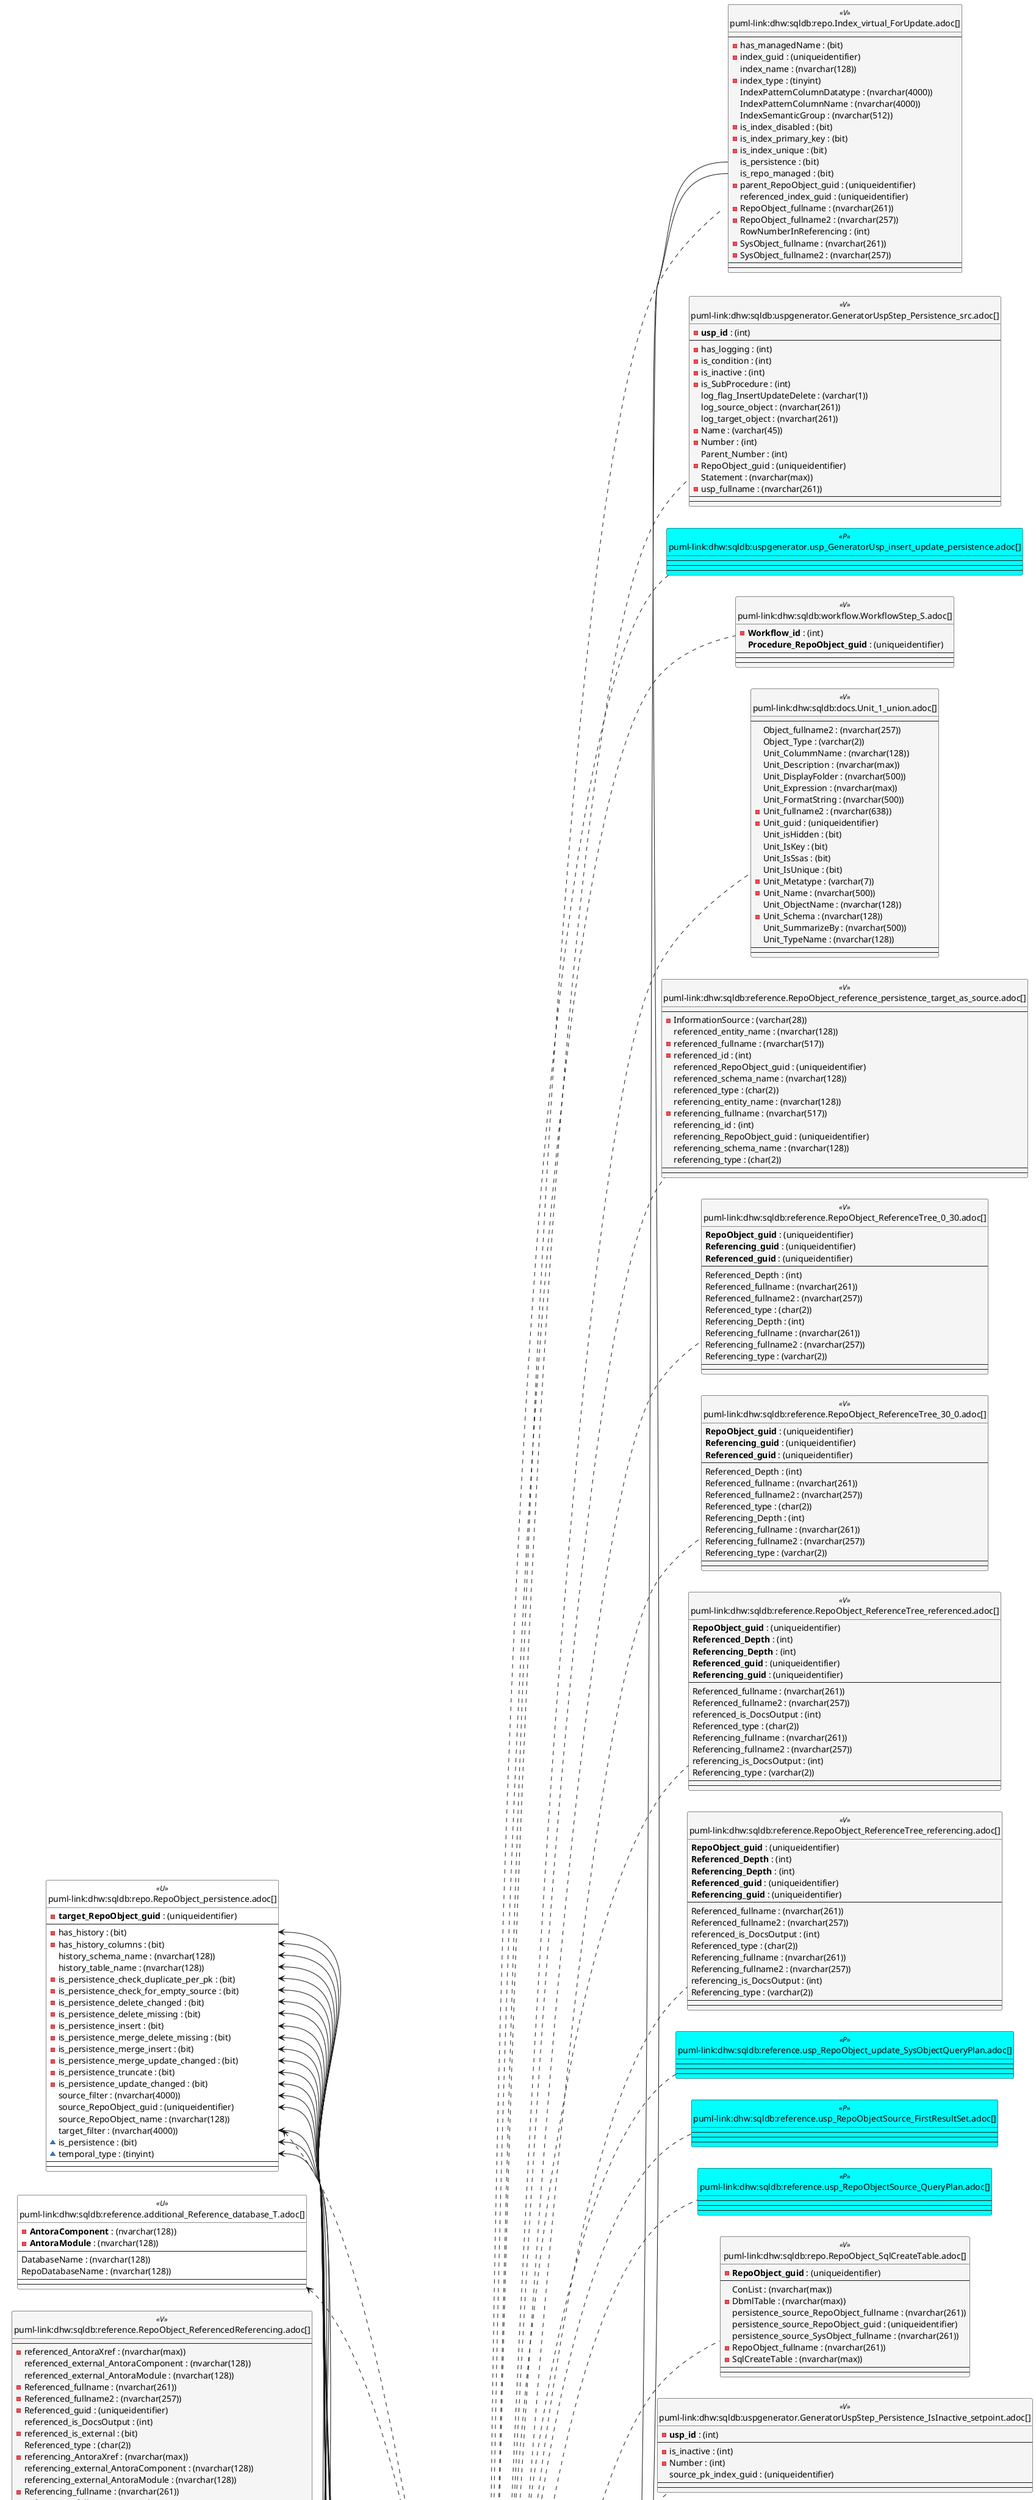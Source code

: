 @startuml
left to right direction
'top to bottom direction
hide circle
'avoide "." issues:
set namespaceSeparator none


skinparam class {
  BackgroundColor White
  BackgroundColor<<FN>> Yellow
  BackgroundColor<<FS>> Yellow
  BackgroundColor<<FT>> LightGray
  BackgroundColor<<IF>> Yellow
  BackgroundColor<<IS>> Yellow
  BackgroundColor<<P>> Aqua
  BackgroundColor<<PC>> Aqua
  BackgroundColor<<SN>> Yellow
  BackgroundColor<<SO>> SlateBlue
  BackgroundColor<<TF>> LightGray
  BackgroundColor<<TR>> Tomato
  BackgroundColor<<U>> White
  BackgroundColor<<V>> WhiteSmoke
  BackgroundColor<<X>> Aqua
  BackgroundColor<<external>> AliceBlue
}


entity "puml-link:dhw:sqldb:config.ftv_get_parameter_value.adoc[]" as config.ftv_get_parameter_value << IF >> {
  --
  Parameter_value_result : (nvarchar(max))
  Parameter_value_result_date : (date)
  Parameter_value_result_datetime : (datetime)
  Parameter_value_result_int : (int)
  --
  --
}

entity "puml-link:dhw:sqldb:configT.type.adoc[]" as configT.type << V >> {
  **type** : (nvarchar(128))
  --
  - is_DocsOutput : (int)
  type_desc : (nvarchar(128))
  --
  --
}

entity "puml-link:dhw:sqldb:docs.RepoObject_OutputFilter.adoc[]" as docs.RepoObject_OutputFilter << V >> {
  --
  AntoraComponent : (nvarchar(max))
  AntoraModule : (nvarchar(max))
  external_AntoraComponent : (nvarchar(128))
  external_AntoraModule : (nvarchar(128))
  external_DatabaseName : (nvarchar(128))
  is_DocsOutput : (int)
  - is_external : (bit)
  - is_ssas : (bit)
  - RepoObject_fullname : (nvarchar(261))
  - RepoObject_fullname2 : (nvarchar(257))
  - RepoObject_guid : (uniqueidentifier)
  - RepoObject_name : (nvarchar(128))
  - RepoObject_schema_name : (nvarchar(128))
  SysObject_type : (char(2))
  SysObject_type_name : (nvarchar(128))
  tables_isHidden : (bit)
  --
  --
}

entity "puml-link:dhw:sqldb:docs.RepoObject_Plantuml.adoc[]" as docs.RepoObject_Plantuml << V >> {
  --
  ColRefList : (nvarchar(max))
  ObjectRefList : (nvarchar(max))
  ObjectRefList_0_30 : (nvarchar(max))
  ObjectRefList_30_0 : (nvarchar(max))
  - PlantumlEntity_0_30_ObjectRef : (nvarchar(max))
  - PlantumlEntity_1_1_ColRef : (nvarchar(max))
  - PlantumlEntity_1_1_FkRef : (nvarchar(max))
  - PlantumlEntity_1_1_ObjectRef : (nvarchar(max))
  - PlantumlEntity_30_0_ObjectRef : (nvarchar(max))
  PumlEntityList : (nvarchar(max))
  PumlEntityList_0_30 : (nvarchar(max))
  PumlEntityList_30_0 : (nvarchar(max))
  - RepoObject_fullname2 : (nvarchar(257))
  - RepoObject_guid : (uniqueidentifier)
  --
  --
}

entity "puml-link:dhw:sqldb:docs.Unit_1_union.adoc[]" as docs.Unit_1_union << V >> {
  --
  Object_fullname2 : (nvarchar(257))
  Object_Type : (varchar(2))
  Unit_ColummName : (nvarchar(128))
  Unit_Description : (nvarchar(max))
  Unit_DisplayFolder : (nvarchar(500))
  Unit_Expression : (nvarchar(max))
  Unit_FormatString : (nvarchar(500))
  - Unit_fullname2 : (nvarchar(638))
  - Unit_guid : (uniqueidentifier)
  Unit_isHidden : (bit)
  Unit_IsKey : (bit)
  Unit_IsSsas : (bit)
  Unit_IsUnique : (bit)
  - Unit_Metatype : (varchar(7))
  - Unit_Name : (nvarchar(500))
  Unit_ObjectName : (nvarchar(128))
  - Unit_Schema : (nvarchar(128))
  Unit_SummarizeBy : (nvarchar(500))
  Unit_TypeName : (nvarchar(128))
  --
  --
}

entity "puml-link:dhw:sqldb:property.fs_get_RepoObjectProperty_nvarchar.adoc[]" as property.fs_get_RepoObjectProperty_nvarchar << FN >> {
  --
  --
  --
}

entity "puml-link:dhw:sqldb:reference.additional_Reference_database_T.adoc[]" as reference.additional_Reference_database_T << U >> {
  - **AntoraComponent** : (nvarchar(128))
  - **AntoraModule** : (nvarchar(128))
  --
  DatabaseName : (nvarchar(128))
  RepoDatabaseName : (nvarchar(128))
  --
  --
}

entity "puml-link:dhw:sqldb:reference.Persistence.adoc[]" as reference.Persistence << V >> {
  --
  referenced_fullname : (nvarchar(261))
  referenced_RepoObject_guid : (uniqueidentifier)
  referenced_schema_name : (nvarchar(128))
  referenced_usp_persistence_name : (nvarchar(140))
  referenced_usp_persistence_RepoObject_guid : (uniqueidentifier)
  referencing_fullname : (nvarchar(261))
  referencing_RepoObject_guid : (uniqueidentifier)
  referencing_schema_name : (nvarchar(128))
  referencing_usp_persistence_name : (nvarchar(140))
  referencing_usp_persistence_RepoObject_guid : (uniqueidentifier)
  --
  --
}

entity "puml-link:dhw:sqldb:reference.RepoObject_QueryPlan.adoc[]" as reference.RepoObject_QueryPlan << U >> {
  - **RepoObject_guid** : (uniqueidentifier)
  --
  SysObject_query_executed_dt : (datetime)
  SysObject_query_plan : (xml)
  --
  --
}

entity "puml-link:dhw:sqldb:reference.RepoObject_reference_persistence_target_as_source.adoc[]" as reference.RepoObject_reference_persistence_target_as_source << V >> {
  --
  - InformationSource : (varchar(28))
  referenced_entity_name : (nvarchar(128))
  - referenced_fullname : (nvarchar(517))
  - referenced_id : (int)
  referenced_RepoObject_guid : (uniqueidentifier)
  referenced_schema_name : (nvarchar(128))
  referenced_type : (char(2))
  referencing_entity_name : (nvarchar(128))
  - referencing_fullname : (nvarchar(517))
  referencing_id : (int)
  referencing_RepoObject_guid : (uniqueidentifier)
  referencing_schema_name : (nvarchar(128))
  referencing_type : (char(2))
  --
  --
}

entity "puml-link:dhw:sqldb:reference.RepoObject_ReferencedReferencing.adoc[]" as reference.RepoObject_ReferencedReferencing << V >> {
  --
  - referenced_AntoraXref : (nvarchar(max))
  referenced_external_AntoraComponent : (nvarchar(128))
  referenced_external_AntoraModule : (nvarchar(128))
  - Referenced_fullname : (nvarchar(261))
  - Referenced_fullname2 : (nvarchar(257))
  - Referenced_guid : (uniqueidentifier)
  referenced_is_DocsOutput : (int)
  - referenced_is_external : (bit)
  Referenced_type : (char(2))
  - referencing_AntoraXref : (nvarchar(max))
  referencing_external_AntoraComponent : (nvarchar(128))
  referencing_external_AntoraModule : (nvarchar(128))
  - Referencing_fullname : (nvarchar(261))
  - Referencing_fullname2 : (nvarchar(257))
  - Referencing_guid : (uniqueidentifier)
  referencing_is_DocsOutput : (int)
  - referencing_is_external : (bit)
  Referencing_type : (varchar(2))
  --
  --
}

entity "puml-link:dhw:sqldb:reference.RepoObject_ReferenceTree_0_30.adoc[]" as reference.RepoObject_ReferenceTree_0_30 << V >> {
  **RepoObject_guid** : (uniqueidentifier)
  **Referencing_guid** : (uniqueidentifier)
  **Referenced_guid** : (uniqueidentifier)
  --
  Referenced_Depth : (int)
  Referenced_fullname : (nvarchar(261))
  Referenced_fullname2 : (nvarchar(257))
  Referenced_type : (char(2))
  Referencing_Depth : (int)
  Referencing_fullname : (nvarchar(261))
  Referencing_fullname2 : (nvarchar(257))
  Referencing_type : (varchar(2))
  --
  --
}

entity "puml-link:dhw:sqldb:reference.RepoObject_ReferenceTree_30_0.adoc[]" as reference.RepoObject_ReferenceTree_30_0 << V >> {
  **RepoObject_guid** : (uniqueidentifier)
  **Referencing_guid** : (uniqueidentifier)
  **Referenced_guid** : (uniqueidentifier)
  --
  Referenced_Depth : (int)
  Referenced_fullname : (nvarchar(261))
  Referenced_fullname2 : (nvarchar(257))
  Referenced_type : (char(2))
  Referencing_Depth : (int)
  Referencing_fullname : (nvarchar(261))
  Referencing_fullname2 : (nvarchar(257))
  Referencing_type : (varchar(2))
  --
  --
}

entity "puml-link:dhw:sqldb:reference.RepoObject_ReferenceTree_referenced.adoc[]" as reference.RepoObject_ReferenceTree_referenced << V >> {
  **RepoObject_guid** : (uniqueidentifier)
  **Referenced_Depth** : (int)
  **Referencing_Depth** : (int)
  **Referenced_guid** : (uniqueidentifier)
  **Referencing_guid** : (uniqueidentifier)
  --
  Referenced_fullname : (nvarchar(261))
  Referenced_fullname2 : (nvarchar(257))
  referenced_is_DocsOutput : (int)
  Referenced_type : (char(2))
  Referencing_fullname : (nvarchar(261))
  Referencing_fullname2 : (nvarchar(257))
  referencing_is_DocsOutput : (int)
  Referencing_type : (varchar(2))
  --
  --
}

entity "puml-link:dhw:sqldb:reference.RepoObject_ReferenceTree_referenced_30_0.adoc[]" as reference.RepoObject_ReferenceTree_referenced_30_0 << V >> {
  - **RepoObject_guid** : (uniqueidentifier)
  **Referenced_guid** : (uniqueidentifier)
  --
  Referenced_Depth : (int)
  Referenced_fullname : (nvarchar(261))
  Referenced_fullname2 : (nvarchar(257))
  RepoObject_fullname : (nvarchar(261))
  RepoObject_fullname2 : (nvarchar(257))
  --
  --
}

entity "puml-link:dhw:sqldb:reference.RepoObject_ReferenceTree_referencing.adoc[]" as reference.RepoObject_ReferenceTree_referencing << V >> {
  **RepoObject_guid** : (uniqueidentifier)
  **Referenced_Depth** : (int)
  **Referencing_Depth** : (int)
  **Referenced_guid** : (uniqueidentifier)
  **Referencing_guid** : (uniqueidentifier)
  --
  Referenced_fullname : (nvarchar(261))
  Referenced_fullname2 : (nvarchar(257))
  referenced_is_DocsOutput : (int)
  Referenced_type : (char(2))
  Referencing_fullname : (nvarchar(261))
  Referencing_fullname2 : (nvarchar(257))
  referencing_is_DocsOutput : (int)
  Referencing_type : (varchar(2))
  --
  --
}

entity "puml-link:dhw:sqldb:reference.RepoObject_ReferenceTree_referencing_0_30.adoc[]" as reference.RepoObject_ReferenceTree_referencing_0_30 << V >> {
  - **RepoObject_guid** : (uniqueidentifier)
  **Referencing_guid** : (uniqueidentifier)
  --
  referencing_Depth : (int)
  referencing_fullname : (nvarchar(261))
  referencing_fullname2 : (nvarchar(257))
  RepoObject_fullname : (nvarchar(261))
  RepoObject_fullname2 : (nvarchar(257))
  --
  --
}

entity "puml-link:dhw:sqldb:reference.usp_RepoObject_update_SysObjectQueryPlan.adoc[]" as reference.usp_RepoObject_update_SysObjectQueryPlan << P >> {
  --
  --
  --
}

entity "puml-link:dhw:sqldb:reference.usp_RepoObjectSource_FirstResultSet.adoc[]" as reference.usp_RepoObjectSource_FirstResultSet << P >> {
  --
  --
  --
}

entity "puml-link:dhw:sqldb:reference.usp_RepoObjectSource_QueryPlan.adoc[]" as reference.usp_RepoObjectSource_QueryPlan << P >> {
  --
  --
  --
}

entity "puml-link:dhw:sqldb:repo.Index_gross.adoc[]" as repo.Index_gross << V >> {
  --
  AntoraIndexColumnList : (nvarchar(max))
  ColumnList : (nvarchar(max))
  ConstraintColumnList : (nvarchar(max))
  DbmlIndexColumnList : (nvarchar(max))
  - index_guid : (uniqueidentifier)
  index_name : (nvarchar(450))
  index_type : (tinyint)
  IndexPatternColumnDatatype : (nvarchar(4000))
  IndexPatternColumnName : (nvarchar(4000))
  IndexSemanticGroup : (nvarchar(512))
  is_index_disabled : (bit)
  is_index_primary_key : (bit)
  is_index_real : (bit)
  is_index_unique : (bit)
  is_persistence : (bit)
  is_repo_managed : (bit)
  parent_RepoObject_guid : (uniqueidentifier)
  PersistenceWhereColumnList : (nvarchar(max))
  PumlIndexColumnList : (nvarchar(max))
  referenced_index_guid : (uniqueidentifier)
  - RepoObject_fullname : (nvarchar(261))
  - RepoObject_fullname2 : (nvarchar(257))
  RowNumber_PatternPerParentObject : (bigint)
  RowNumber_PkPerParentObject : (bigint)
  - SysObject_fullname : (nvarchar(261))
  - SysObject_fullname2 : (nvarchar(257))
  SysObject_id : (int)
  - SysObject_name : (nvarchar(128))
  - SysObject_schema_name : (nvarchar(128))
  SysObject_type : (char(2))
  --
  --
}

entity "puml-link:dhw:sqldb:repo.Index_Settings.adoc[]" as repo.Index_Settings << U >> {
  - **index_guid** : (uniqueidentifier)
  --
  IndexPatternColumnDatatype : (nvarchar(4000))
  IndexPatternColumnName : (nvarchar(4000))
  IndexSemanticGroup : (nvarchar(512))
  - is_create_constraint : (bit)
  --
  --
}

entity "puml-link:dhw:sqldb:repo.Index_virtual_ForUpdate.adoc[]" as repo.Index_virtual_ForUpdate << V >> {
  --
  - has_managedName : (bit)
  - index_guid : (uniqueidentifier)
  index_name : (nvarchar(128))
  - index_type : (tinyint)
  IndexPatternColumnDatatype : (nvarchar(4000))
  IndexPatternColumnName : (nvarchar(4000))
  IndexSemanticGroup : (nvarchar(512))
  - is_index_disabled : (bit)
  - is_index_primary_key : (bit)
  - is_index_unique : (bit)
  is_persistence : (bit)
  is_repo_managed : (bit)
  - parent_RepoObject_guid : (uniqueidentifier)
  referenced_index_guid : (uniqueidentifier)
  - RepoObject_fullname : (nvarchar(261))
  - RepoObject_fullname2 : (nvarchar(257))
  RowNumberInReferencing : (int)
  - SysObject_fullname : (nvarchar(261))
  - SysObject_fullname2 : (nvarchar(257))
  --
  --
}

entity "puml-link:dhw:sqldb:repo.RepoObject.adoc[]" as repo.RepoObject << U >> {
  - **RepoObject_guid** : (uniqueidentifier)
  --
  external_AntoraComponent : (nvarchar(128))
  external_AntoraModule : (nvarchar(128))
  has_execution_plan_issue : (bit)
  has_get_referenced_issue : (bit)
  Inheritance_Source_fullname : (nvarchar(261))
  Inheritance_StringAggSeparatorSql : (nvarchar(4000))
  InheritanceDefinition : (nvarchar(4000))
  InheritanceType : (tinyint)
  - is_DocsExclude : (bit)
  - is_external : (bit)
  is_repo_managed : (bit)
  is_required_ObjectMerge : (bit)
  - is_ssas : (bit)
  is_SysObject_missing : (bit)
  - modify_dt : (datetime)
  pk_index_guid : (uniqueidentifier)
  pk_IndexPatternColumnName_new : (nvarchar(4000))
  Repo_history_table_guid : (uniqueidentifier)
  Repo_temporal_type : (tinyint)
  - RepoObject_name : (nvarchar(128))
  RepoObject_Referencing_Count : (int)
  - RepoObject_schema_name : (nvarchar(128))
  - RepoObject_type : (char(2))
  SysObject_id : (int)
  SysObject_modify_date : (datetime)
  - SysObject_name : (nvarchar(128))
  - SysObject_parent_object_id : (int)
  - SysObject_schema_name : (nvarchar(128))
  SysObject_type : (char(2))
  ~ has_different_sys_names : (bit)
  # is_RepoObject_name_uniqueidentifier : (int)
  # is_SysObject_name_uniqueidentifier : (int)
  ~ node_id : (bigint)
  # RepoObject_fullname : (nvarchar(261))
  # RepoObject_fullname2 : (nvarchar(257))
  # SysObject_fullname : (nvarchar(261))
  # SysObject_fullname2 : (nvarchar(257))
  ~ SysObject_query_sql : (nvarchar(406))
  # usp_persistence_fullname2 : (nvarchar(269))
  # usp_persistence_name : (nvarchar(140))
  --
  --
}

entity "puml-link:dhw:sqldb:repo.RepoObject_gross.adoc[]" as repo.RepoObject_gross << V >> {
  --
  AntoraComponent : (nvarchar(max))
  AntoraModule : (nvarchar(max))
  Description : (nvarchar(max))
  external_AntoraComponent : (nvarchar(128))
  external_AntoraModule : (nvarchar(128))
  external_DatabaseName : (nvarchar(128))
  external_RepoDatabaseName : (nvarchar(128))
  has_different_sys_names : (bit)
  has_execution_plan_issue : (bit)
  has_get_referenced_issue : (bit)
  has_history : (bit)
  has_history_columns : (bit)
  history_schema_name : (nvarchar(128))
  history_table_name : (nvarchar(128))
  Inheritance_StringAggSeparatorSql : (nvarchar(4000))
  InheritanceDefinition : (nvarchar(4000))
  InheritanceType : (tinyint)
  - is_DocsExclude : (bit)
  is_DocsOutput : (int)
  - is_external : (bit)
  - is_in_reference : (int)
  is_persistence : (bit)
  is_persistence_check_duplicate_per_pk : (bit)
  is_persistence_check_for_empty_source : (bit)
  is_persistence_delete_changed : (bit)
  is_persistence_delete_missing : (bit)
  is_persistence_insert : (bit)
  is_persistence_merge_delete_missing : (bit)
  is_persistence_merge_insert : (bit)
  is_persistence_merge_update_changed : (bit)
  is_persistence_truncate : (bit)
  is_persistence_update_changed : (bit)
  is_repo_managed : (bit)
  - is_RepoObject_name_uniqueidentifier : (int)
  is_required_ObjectMerge : (bit)
  - is_ssas : (bit)
  is_SysObject_missing : (bit)
  - is_SysObject_name_uniqueidentifier : (int)
  - modify_dt : (datetime)
  node_id : (bigint)
  persistence_source_RepoObject_fullname : (nvarchar(261))
  persistence_source_RepoObject_fullname2 : (nvarchar(257))
  persistence_source_RepoObject_guid : (uniqueidentifier)
  persistence_source_RepoObject_xref : (nvarchar(269))
  persistence_source_SysObject_fullname : (nvarchar(261))
  persistence_source_SysObject_fullname2 : (nvarchar(257))
  persistence_source_SysObject_xref : (nvarchar(269))
  pk_index_guid : (uniqueidentifier)
  pk_IndexPatternColumnDatatype : (nvarchar(4000))
  pk_IndexPatternColumnName : (nvarchar(4000))
  pk_IndexPatternColumnName_new : (nvarchar(4000))
  pk_IndexSemanticGroup : (nvarchar(512))
  Property_ms_description : (nvarchar(4000))
  Repo_history_table_guid : (uniqueidentifier)
  Repo_temporal_type : (tinyint)
  - RepoObject_fullname : (nvarchar(261))
  - RepoObject_fullname2 : (nvarchar(257))
  - RepoObject_guid : (uniqueidentifier)
  - RepoObject_name : (nvarchar(128))
  RepoObject_Referencing_Count : (int)
  - RepoObject_schema_name : (nvarchar(128))
  - RepoObject_type : (char(2))
  RepoObject_type_name : (nvarchar(128))
  source_filter : (nvarchar(4000))
  - SysObject_fullname : (nvarchar(261))
  - SysObject_fullname2 : (nvarchar(257))
  SysObject_id : (int)
  SysObject_modify_date : (datetime)
  - SysObject_name : (nvarchar(128))
  - SysObject_parent_object_id : (int)
  SysObject_query_executed_dt : (datetime)
  SysObject_query_plan : (xml)
  - SysObject_query_sql : (nvarchar(406))
  - SysObject_schema_name : (nvarchar(128))
  SysObject_type : (char(2))
  SysObject_type_name : (nvarchar(128))
  tables_dataCategory : (nvarchar(500))
  tables_description : (nvarchar(max))
  tables_isHidden : (bit)
  target_filter : (nvarchar(4000))
  temporal_type : (tinyint)
  - usp_persistence_name : (nvarchar(140))
  usp_persistence_RepoObject_guid : (uniqueidentifier)
  uspgenerator_usp_id : (int)
  --
  --
}

entity "puml-link:dhw:sqldb:repo.RepoObject_gross2.adoc[]" as repo.RepoObject_gross2 << V >> {
  --
  AntoraComponent : (nvarchar(max))
  AntoraModule : (nvarchar(max))
  AntoraReferencedList : (nvarchar(max))
  AntoraReferencingList : (nvarchar(max))
  CreateColumnList : (nvarchar(max))
  DbmlColumnList : (nvarchar(max))
  Description : (nvarchar(max))
  external_AntoraComponent : (nvarchar(128))
  external_AntoraModule : (nvarchar(128))
  external_DatabaseName : (nvarchar(128))
  external_RepoDatabaseName : (nvarchar(128))
  has_different_sys_names : (bit)
  has_execution_plan_issue : (bit)
  has_get_referenced_issue : (bit)
  has_history : (bit)
  has_history_columns : (bit)
  history_schema_name : (nvarchar(128))
  history_table_name : (nvarchar(128))
  Inheritance_StringAggSeparatorSql : (nvarchar(4000))
  InheritanceDefinition : (nvarchar(4000))
  InheritanceType : (tinyint)
  - is_DocsExclude : (bit)
  is_DocsOutput : (int)
  - is_external : (bit)
  - is_in_reference : (int)
  is_persistence : (bit)
  is_persistence_check_duplicate_per_pk : (bit)
  is_persistence_check_for_empty_source : (bit)
  is_persistence_delete_changed : (bit)
  is_persistence_delete_missing : (bit)
  is_persistence_insert : (bit)
  is_persistence_merge_delete_missing : (bit)
  is_persistence_merge_insert : (bit)
  is_persistence_merge_update_changed : (bit)
  is_persistence_truncate : (bit)
  is_persistence_update_changed : (bit)
  is_repo_managed : (bit)
  - is_RepoObject_name_uniqueidentifier : (int)
  is_required_ObjectMerge : (bit)
  - is_ssas : (bit)
  is_SysObject_missing : (bit)
  - is_SysObject_name_uniqueidentifier : (int)
  - modify_dt : (datetime)
  node_id : (bigint)
  persistence_source_RepoObject_fullname : (nvarchar(261))
  persistence_source_RepoObject_fullname2 : (nvarchar(257))
  persistence_source_RepoObject_guid : (uniqueidentifier)
  persistence_source_RepoObject_xref : (nvarchar(269))
  persistence_source_SysObject_fullname : (nvarchar(261))
  persistence_source_SysObject_fullname2 : (nvarchar(257))
  persistence_source_SysObject_xref : (nvarchar(269))
  PersistenceCompareColumnList : (nvarchar(max))
  PersistenceInsertColumnList : (nvarchar(max))
  PersistenceUpdateColumnList : (nvarchar(max))
  pk_index_guid : (uniqueidentifier)
  pk_IndexPatternColumnDatatype : (nvarchar(4000))
  pk_IndexPatternColumnName : (nvarchar(4000))
  pk_IndexPatternColumnName_new : (nvarchar(4000))
  pk_IndexSemanticGroup : (nvarchar(512))
  Property_ms_description : (nvarchar(4000))
  Repo_history_table_guid : (uniqueidentifier)
  Repo_temporal_type : (tinyint)
  - RepoObject_fullname : (nvarchar(261))
  - RepoObject_fullname2 : (nvarchar(257))
  - RepoObject_guid : (uniqueidentifier)
  - RepoObject_name : (nvarchar(128))
  RepoObject_Referencing_Count : (int)
  - RepoObject_schema_name : (nvarchar(128))
  - RepoObject_type : (char(2))
  RepoObject_type_name : (nvarchar(128))
  source_filter : (nvarchar(4000))
  sql_modules_antora : (nvarchar(max))
  sql_modules_definition : (nvarchar(max))
  sql_modules_formatted : (nvarchar(max))
  sql_modules_formatted2 : (nvarchar(max))
  - SysObject_fullname : (nvarchar(261))
  - SysObject_fullname2 : (nvarchar(257))
  SysObject_id : (int)
  SysObject_modify_date : (datetime)
  - SysObject_name : (nvarchar(128))
  - SysObject_parent_object_id : (int)
  SysObject_query_executed_dt : (datetime)
  SysObject_query_plan : (xml)
  - SysObject_query_sql : (nvarchar(406))
  - SysObject_schema_name : (nvarchar(128))
  SysObject_type : (char(2))
  SysObject_type_name : (nvarchar(128))
  tables_dataCategory : (nvarchar(500))
  tables_description : (nvarchar(max))
  tables_isHidden : (bit)
  target_filter : (nvarchar(4000))
  temporal_type : (tinyint)
  - usp_persistence_name : (nvarchar(140))
  usp_persistence_RepoObject_guid : (uniqueidentifier)
  uspgenerator_usp_id : (int)
  --
  --
}

entity "puml-link:dhw:sqldb:repo.RepoObject_persistence.adoc[]" as repo.RepoObject_persistence << U >> {
  - **target_RepoObject_guid** : (uniqueidentifier)
  --
  - has_history : (bit)
  - has_history_columns : (bit)
  history_schema_name : (nvarchar(128))
  history_table_name : (nvarchar(128))
  - is_persistence_check_duplicate_per_pk : (bit)
  - is_persistence_check_for_empty_source : (bit)
  - is_persistence_delete_changed : (bit)
  - is_persistence_delete_missing : (bit)
  - is_persistence_insert : (bit)
  - is_persistence_merge_delete_missing : (bit)
  - is_persistence_merge_insert : (bit)
  - is_persistence_merge_update_changed : (bit)
  - is_persistence_truncate : (bit)
  - is_persistence_update_changed : (bit)
  source_filter : (nvarchar(4000))
  source_RepoObject_guid : (uniqueidentifier)
  source_RepoObject_name : (nvarchar(128))
  target_filter : (nvarchar(4000))
  ~ is_persistence : (bit)
  ~ temporal_type : (tinyint)
  --
  --
}

entity "puml-link:dhw:sqldb:repo.RepoObject_SqlCreateTable.adoc[]" as repo.RepoObject_SqlCreateTable << V >> {
  - **RepoObject_guid** : (uniqueidentifier)
  --
  ConList : (nvarchar(max))
  - DbmlTable : (nvarchar(max))
  persistence_source_RepoObject_fullname : (nvarchar(261))
  persistence_source_RepoObject_guid : (uniqueidentifier)
  persistence_source_SysObject_fullname : (nvarchar(261))
  - RepoObject_fullname : (nvarchar(261))
  - SqlCreateTable : (nvarchar(max))
  --
  --
}

entity "puml-link:dhw:sqldb:ssas.model_json_31_tables_T.adoc[]" as ssas.model_json_31_tables_T << U >> {
  - **databasename** : (nvarchar(128))
  **tables_name** : (nvarchar(128))
  --
  - RepoObject_guid : (uniqueidentifier)
  tables_annotations_ja : (nvarchar(max))
  tables_columns_ja : (nvarchar(max))
  tables_dataCategory : (nvarchar(500))
  tables_description : (nvarchar(max))
  tables_description_ja : (nvarchar(max))
  tables_hierarchies_ja : (nvarchar(max))
  tables_isHidden : (bit)
  tables_measures_ja : (nvarchar(max))
  tables_partitions_ja : (nvarchar(max))
  --
  --
}

entity "puml-link:dhw:sqldb:ssas.model_json_3161_tables_descriptions_StrAgg.adoc[]" as ssas.model_json_3161_tables_descriptions_StrAgg << V >> {
  --
  - databasename : (nvarchar(128))
  descriptions_StrAgg : (nvarchar(max))
  - RepoObject_guid : (uniqueidentifier)
  - tables_name : (nvarchar(128))
  --
  --
}

entity "puml-link:dhw:sqldb:uspgenerator.GeneratorUsp.adoc[]" as uspgenerator.GeneratorUsp << U >> {
  - **id** : (int)
  --
  - has_logging : (tinyint)
  usp_Description : (nvarchar(4000))
  usp_Examples : (nvarchar(4000))
  - usp_name : (nvarchar(128))
  - usp_schema : (nvarchar(128))
  # usp_fullname : (nvarchar(261))
  --
  --
}

entity "puml-link:dhw:sqldb:uspgenerator.GeneratorUspStep_Persistence_IsInactive_setpoint.adoc[]" as uspgenerator.GeneratorUspStep_Persistence_IsInactive_setpoint << V >> {
  - **usp_id** : (int)
  --
  - is_inactive : (int)
  - Number : (int)
  source_pk_index_guid : (uniqueidentifier)
  --
  --
}

entity "puml-link:dhw:sqldb:uspgenerator.GeneratorUspStep_Persistence_src.adoc[]" as uspgenerator.GeneratorUspStep_Persistence_src << V >> {
  - **usp_id** : (int)
  --
  - has_logging : (int)
  - is_condition : (int)
  - is_inactive : (int)
  - is_SubProcedure : (int)
  log_flag_InsertUpdateDelete : (varchar(1))
  log_source_object : (nvarchar(261))
  log_target_object : (nvarchar(261))
  - Name : (varchar(45))
  - Number : (int)
  Parent_Number : (int)
  - RepoObject_guid : (uniqueidentifier)
  Statement : (nvarchar(max))
  - usp_fullname : (nvarchar(261))
  --
  --
}

entity "puml-link:dhw:sqldb:uspgenerator.usp_GeneratorUsp_insert_update_persistence.adoc[]" as uspgenerator.usp_GeneratorUsp_insert_update_persistence << P >> {
  --
  --
  --
}

entity "puml-link:dhw:sqldb:workflow.WorkflowStep_S.adoc[]" as workflow.WorkflowStep_S << V >> {
  - **Workflow_id** : (int)
  **Procedure_RepoObject_guid** : (uniqueidentifier)
  --
  --
  --
}

config.ftv_get_parameter_value <.. repo.RepoObject_gross
configT.type <.. repo.RepoObject_gross
property.fs_get_RepoObjectProperty_nvarchar <.. repo.RepoObject_gross
reference.additional_Reference_database_T <.. repo.RepoObject_gross
reference.RepoObject_QueryPlan <.. repo.RepoObject_gross
reference.RepoObject_ReferencedReferencing <.. repo.RepoObject_gross
repo.Index_Settings <.. repo.RepoObject_gross
repo.RepoObject <.. repo.RepoObject_gross
repo.RepoObject_gross <.. repo.RepoObject_SqlCreateTable
repo.RepoObject_gross <.. uspgenerator.GeneratorUspStep_Persistence_IsInactive_setpoint
repo.RepoObject_gross <.. uspgenerator.GeneratorUspStep_Persistence_src
repo.RepoObject_gross <.. repo.Index_gross
repo.RepoObject_gross <.. reference.usp_RepoObjectSource_QueryPlan
repo.RepoObject_gross <.. reference.usp_RepoObjectSource_FirstResultSet
repo.RepoObject_gross <.. reference.usp_RepoObject_update_SysObjectQueryPlan
repo.RepoObject_gross <.. uspgenerator.usp_GeneratorUsp_insert_update_persistence
repo.RepoObject_gross <.. docs.RepoObject_OutputFilter
repo.RepoObject_gross <.. docs.RepoObject_Plantuml
repo.RepoObject_gross <.. repo.Index_virtual_ForUpdate
repo.RepoObject_gross <.. reference.RepoObject_ReferenceTree_referenced
repo.RepoObject_gross <.. reference.RepoObject_ReferenceTree_referencing
repo.RepoObject_gross <.. reference.RepoObject_ReferenceTree_referenced_30_0
repo.RepoObject_gross <.. reference.RepoObject_ReferenceTree_referencing_0_30
repo.RepoObject_gross <.. reference.RepoObject_ReferenceTree_0_30
repo.RepoObject_gross <.. reference.RepoObject_ReferenceTree_30_0
repo.RepoObject_gross <.. reference.Persistence
repo.RepoObject_gross <.. reference.RepoObject_reference_persistence_target_as_source
repo.RepoObject_gross <.. workflow.WorkflowStep_S
repo.RepoObject_gross <.. repo.RepoObject_gross2
repo.RepoObject_gross <.. docs.Unit_1_union
repo.RepoObject_persistence <.. repo.RepoObject_gross
ssas.model_json_31_tables_T <.. repo.RepoObject_gross
ssas.model_json_3161_tables_descriptions_StrAgg <.. repo.RepoObject_gross
uspgenerator.GeneratorUsp <.. repo.RepoObject_gross
"configT.type::is_DocsOutput" <-- "repo.RepoObject_gross::is_DocsOutput"
"configT.type::type_desc" <-- "repo.RepoObject_gross::RepoObject_type_name"
"configT.type::type_desc" <-- "repo.RepoObject_gross::SysObject_type_name"
"reference.RepoObject_QueryPlan::SysObject_query_executed_dt" <-- "repo.RepoObject_gross::SysObject_query_executed_dt"
"reference.RepoObject_QueryPlan::SysObject_query_plan" <-- "repo.RepoObject_gross::SysObject_query_plan"
"repo.Index_Settings::IndexPatternColumnDatatype" <-- "repo.RepoObject_gross::pk_IndexPatternColumnDatatype"
"repo.Index_Settings::IndexPatternColumnName" <-- "repo.RepoObject_gross::pk_IndexPatternColumnName"
"repo.Index_Settings::IndexSemanticGroup" <-- "repo.RepoObject_gross::pk_IndexSemanticGroup"
"repo.RepoObject::has_different_sys_names" <-- "repo.RepoObject_gross::has_different_sys_names"
"repo.RepoObject::has_execution_plan_issue" <-- "repo.RepoObject_gross::has_execution_plan_issue"
"repo.RepoObject::has_get_referenced_issue" <-- "repo.RepoObject_gross::has_get_referenced_issue"
"repo.RepoObject::Inheritance_StringAggSeparatorSql" <-- "repo.RepoObject_gross::Inheritance_StringAggSeparatorSql"
"repo.RepoObject::InheritanceDefinition" <-- "repo.RepoObject_gross::InheritanceDefinition"
"repo.RepoObject::InheritanceType" <-- "repo.RepoObject_gross::InheritanceType"
"repo.RepoObject::is_DocsExclude" <-- "repo.RepoObject_gross::is_DocsExclude"
"repo.RepoObject::is_repo_managed" <-- "repo.RepoObject_gross::is_repo_managed"
"repo.RepoObject::is_RepoObject_name_uniqueidentifier" <-- "repo.RepoObject_gross::is_RepoObject_name_uniqueidentifier"
"repo.RepoObject::is_required_ObjectMerge" <-- "repo.RepoObject_gross::is_required_ObjectMerge"
"repo.RepoObject::is_ssas" <-- "repo.RepoObject_gross::is_ssas"
"repo.RepoObject::is_SysObject_missing" <-- "repo.RepoObject_gross::is_SysObject_missing"
"repo.RepoObject::is_SysObject_name_uniqueidentifier" <-- "repo.RepoObject_gross::is_SysObject_name_uniqueidentifier"
"repo.RepoObject::modify_dt" <-- "repo.RepoObject_gross::modify_dt"
"repo.RepoObject::node_id" <-- "repo.RepoObject_gross::node_id"
"repo.RepoObject::pk_index_guid" <-- "repo.RepoObject_gross::pk_index_guid"
"repo.RepoObject::pk_IndexPatternColumnName_new" <-- "repo.RepoObject_gross::pk_IndexPatternColumnName_new"
"repo.RepoObject::Repo_history_table_guid" <-- "repo.RepoObject_gross::Repo_history_table_guid"
"repo.RepoObject::Repo_temporal_type" <-- "repo.RepoObject_gross::Repo_temporal_type"
"repo.RepoObject::RepoObject_fullname" <-- "repo.RepoObject_gross::RepoObject_fullname"
"repo.RepoObject::RepoObject_fullname" <-- "repo.RepoObject_gross::persistence_source_RepoObject_fullname"
"repo.RepoObject::RepoObject_fullname2" <-- "repo.RepoObject_gross::RepoObject_fullname2"
"repo.RepoObject::RepoObject_fullname2" <-- "repo.RepoObject_gross::persistence_source_RepoObject_fullname2"
"repo.RepoObject::RepoObject_guid" <-- "repo.RepoObject_gross::RepoObject_guid"
"repo.RepoObject::RepoObject_guid" <-- "repo.RepoObject_gross::usp_persistence_RepoObject_guid"
"repo.RepoObject::RepoObject_name" <-- "repo.RepoObject_gross::RepoObject_name"
"repo.RepoObject::RepoObject_Referencing_Count" <-- "repo.RepoObject_gross::RepoObject_Referencing_Count"
"repo.RepoObject::RepoObject_schema_name" <-- "repo.RepoObject_gross::RepoObject_schema_name"
"repo.RepoObject::RepoObject_type" <-- "repo.RepoObject_gross::RepoObject_type"
"repo.RepoObject::SysObject_fullname" <-- "repo.RepoObject_gross::SysObject_fullname"
"repo.RepoObject::SysObject_fullname" <-- "repo.RepoObject_gross::persistence_source_SysObject_fullname"
"repo.RepoObject::SysObject_fullname2" <-- "repo.RepoObject_gross::SysObject_fullname2"
"repo.RepoObject::SysObject_fullname2" <-- "repo.RepoObject_gross::persistence_source_SysObject_fullname2"
"repo.RepoObject::SysObject_id" <-- "repo.RepoObject_gross::SysObject_id"
"repo.RepoObject::SysObject_modify_date" <-- "repo.RepoObject_gross::SysObject_modify_date"
"repo.RepoObject::SysObject_name" <-- "repo.RepoObject_gross::SysObject_name"
"repo.RepoObject::SysObject_parent_object_id" <-- "repo.RepoObject_gross::SysObject_parent_object_id"
"repo.RepoObject::SysObject_query_sql" <-- "repo.RepoObject_gross::SysObject_query_sql"
"repo.RepoObject::SysObject_schema_name" <-- "repo.RepoObject_gross::SysObject_schema_name"
"repo.RepoObject::SysObject_type" <-- "repo.RepoObject_gross::SysObject_type"
"repo.RepoObject::usp_persistence_name" <-- "repo.RepoObject_gross::usp_persistence_name"
"repo.RepoObject_gross::Description" <-- "repo.RepoObject_gross2::Description"
"repo.RepoObject_gross::has_different_sys_names" <-- "repo.RepoObject_gross2::has_different_sys_names"
"repo.RepoObject_gross::has_execution_plan_issue" <-- "repo.RepoObject_gross2::has_execution_plan_issue"
"repo.RepoObject_gross::has_get_referenced_issue" <-- "repo.RepoObject_gross2::has_get_referenced_issue"
"repo.RepoObject_gross::has_history" <-- "repo.RepoObject_gross2::has_history"
"repo.RepoObject_gross::has_history_columns" <-- "repo.RepoObject_gross2::has_history_columns"
"repo.RepoObject_gross::history_schema_name" <-- "repo.RepoObject_gross2::history_schema_name"
"repo.RepoObject_gross::history_table_name" <-- "repo.RepoObject_gross2::history_table_name"
"repo.RepoObject_gross::Inheritance_StringAggSeparatorSql" <-- "repo.RepoObject_gross2::Inheritance_StringAggSeparatorSql"
"repo.RepoObject_gross::InheritanceDefinition" <-- "repo.RepoObject_gross2::InheritanceDefinition"
"repo.RepoObject_gross::InheritanceType" <-- "repo.RepoObject_gross2::InheritanceType"
"repo.RepoObject_gross::is_DocsExclude" <-- "repo.RepoObject_gross2::is_DocsExclude"
"repo.RepoObject_gross::is_DocsOutput" <-- "docs.RepoObject_OutputFilter::is_DocsOutput"
"repo.RepoObject_gross::is_DocsOutput" <-- "repo.RepoObject_gross2::is_DocsOutput"
"repo.RepoObject_gross::is_in_reference" <-- "repo.RepoObject_gross2::is_in_reference"
"repo.RepoObject_gross::is_persistence" <-- "repo.Index_gross::is_persistence"
"repo.RepoObject_gross::is_persistence" <-- "repo.Index_virtual_ForUpdate::is_persistence"
"repo.RepoObject_gross::is_persistence" <-- "repo.RepoObject_gross2::is_persistence"
"repo.RepoObject_gross::is_persistence_check_duplicate_per_pk" <-- "repo.RepoObject_gross2::is_persistence_check_duplicate_per_pk"
"repo.RepoObject_gross::is_persistence_check_for_empty_source" <-- "repo.RepoObject_gross2::is_persistence_check_for_empty_source"
"repo.RepoObject_gross::is_persistence_delete_changed" <-- "repo.RepoObject_gross2::is_persistence_delete_changed"
"repo.RepoObject_gross::is_persistence_delete_missing" <-- "repo.RepoObject_gross2::is_persistence_delete_missing"
"repo.RepoObject_gross::is_persistence_insert" <-- "repo.RepoObject_gross2::is_persistence_insert"
"repo.RepoObject_gross::is_persistence_merge_delete_missing" <-- "repo.RepoObject_gross2::is_persistence_merge_delete_missing"
"repo.RepoObject_gross::is_persistence_merge_insert" <-- "repo.RepoObject_gross2::is_persistence_merge_insert"
"repo.RepoObject_gross::is_persistence_merge_update_changed" <-- "repo.RepoObject_gross2::is_persistence_merge_update_changed"
"repo.RepoObject_gross::is_persistence_truncate" <-- "repo.RepoObject_gross2::is_persistence_truncate"
"repo.RepoObject_gross::is_persistence_update_changed" <-- "repo.RepoObject_gross2::is_persistence_update_changed"
"repo.RepoObject_gross::is_repo_managed" <-- "repo.Index_gross::is_repo_managed"
"repo.RepoObject_gross::is_repo_managed" <-- "repo.Index_virtual_ForUpdate::is_repo_managed"
"repo.RepoObject_gross::is_repo_managed" <-- "repo.RepoObject_gross2::is_repo_managed"
"repo.RepoObject_gross::is_RepoObject_name_uniqueidentifier" <-- "repo.RepoObject_gross2::is_RepoObject_name_uniqueidentifier"
"repo.RepoObject_gross::is_required_ObjectMerge" <-- "repo.RepoObject_gross2::is_required_ObjectMerge"
"repo.RepoObject_gross::is_ssas" <-- "repo.RepoObject_gross2::is_ssas"
"repo.RepoObject_gross::is_ssas" <-- "docs.RepoObject_OutputFilter::is_ssas"
"repo.RepoObject_gross::is_SysObject_missing" <-- "repo.RepoObject_gross2::is_SysObject_missing"
"repo.RepoObject_gross::is_SysObject_name_uniqueidentifier" <-- "repo.RepoObject_gross2::is_SysObject_name_uniqueidentifier"
"repo.RepoObject_gross::modify_dt" <-- "repo.RepoObject_gross2::modify_dt"
"repo.RepoObject_gross::node_id" <-- "repo.RepoObject_gross2::node_id"
"repo.RepoObject_gross::persistence_source_RepoObject_fullname" <-- "repo.RepoObject_gross2::persistence_source_RepoObject_fullname"
"repo.RepoObject_gross::persistence_source_RepoObject_fullname2" <-- "repo.RepoObject_gross2::persistence_source_RepoObject_fullname2"
"repo.RepoObject_gross::persistence_source_RepoObject_guid" <-- "repo.RepoObject_gross2::persistence_source_RepoObject_guid"
"repo.RepoObject_gross::persistence_source_RepoObject_xref" <-- "repo.RepoObject_gross2::persistence_source_RepoObject_xref"
"repo.RepoObject_gross::persistence_source_SysObject_fullname" <-- "repo.RepoObject_gross2::persistence_source_SysObject_fullname"
"repo.RepoObject_gross::persistence_source_SysObject_fullname2" <-- "repo.RepoObject_gross2::persistence_source_SysObject_fullname2"
"repo.RepoObject_gross::persistence_source_SysObject_xref" <-- "repo.RepoObject_gross2::persistence_source_SysObject_xref"
"repo.RepoObject_gross::pk_index_guid" <-- "repo.RepoObject_gross2::pk_index_guid"
"repo.RepoObject_gross::pk_IndexPatternColumnDatatype" <-- "repo.RepoObject_gross2::pk_IndexPatternColumnDatatype"
"repo.RepoObject_gross::pk_IndexPatternColumnName" <-- "repo.RepoObject_gross2::pk_IndexPatternColumnName"
"repo.RepoObject_gross::pk_IndexPatternColumnName_new" <-- "repo.RepoObject_gross2::pk_IndexPatternColumnName_new"
"repo.RepoObject_gross::pk_IndexSemanticGroup" <-- "repo.RepoObject_gross2::pk_IndexSemanticGroup"
"repo.RepoObject_gross::Property_ms_description" <-- "repo.RepoObject_gross2::Property_ms_description"
"repo.RepoObject_gross::Repo_history_table_guid" <-- "repo.RepoObject_gross2::Repo_history_table_guid"
"repo.RepoObject_gross::Repo_temporal_type" <-- "repo.RepoObject_gross2::Repo_temporal_type"
"repo.RepoObject_gross::RepoObject_fullname" <-- "repo.Index_gross::RepoObject_fullname"
"repo.RepoObject_gross::RepoObject_fullname" <-- "docs.RepoObject_OutputFilter::RepoObject_fullname"
"repo.RepoObject_gross::RepoObject_fullname" <-- "reference.RepoObject_ReferenceTree_referenced_30_0::RepoObject_fullname"
"repo.RepoObject_gross::RepoObject_fullname" <-- "reference.RepoObject_ReferenceTree_referencing_0_30::RepoObject_fullname"
"repo.RepoObject_gross::RepoObject_fullname" <-- "reference.Persistence::referenced_fullname"
"repo.RepoObject_gross::RepoObject_fullname" <-- "reference.Persistence::referencing_fullname"
"repo.RepoObject_gross::RepoObject_fullname" <-- "repo.RepoObject_gross2::RepoObject_fullname"
"repo.RepoObject_gross::RepoObject_fullname2" <-- "docs.RepoObject_OutputFilter::RepoObject_fullname2"
"repo.RepoObject_gross::RepoObject_fullname2" <-- "repo.Index_gross::RepoObject_fullname2"
"repo.RepoObject_gross::RepoObject_fullname2" <-- "docs.RepoObject_Plantuml::RepoObject_fullname2"
"repo.RepoObject_gross::RepoObject_fullname2" <-- "repo.RepoObject_gross2::RepoObject_fullname2"
"repo.RepoObject_gross::RepoObject_guid" <-- "docs.RepoObject_OutputFilter::RepoObject_guid"
"repo.RepoObject_gross::RepoObject_guid" <-- "docs.RepoObject_Plantuml::RepoObject_guid"
"repo.RepoObject_gross::RepoObject_guid" <-- "reference.RepoObject_ReferenceTree_referenced_30_0::RepoObject_guid"
"repo.RepoObject_gross::RepoObject_guid" <-- "reference.RepoObject_ReferenceTree_referencing_0_30::RepoObject_guid"
"repo.RepoObject_gross::RepoObject_guid" <-- "reference.Persistence::referenced_RepoObject_guid"
"repo.RepoObject_gross::RepoObject_guid" <-- "reference.Persistence::referencing_RepoObject_guid"
"repo.RepoObject_gross::RepoObject_guid" <-- "repo.RepoObject_gross2::RepoObject_guid"
"repo.RepoObject_gross::RepoObject_name" <-- "repo.RepoObject_gross2::RepoObject_name"
"repo.RepoObject_gross::RepoObject_name" <-- "docs.RepoObject_OutputFilter::RepoObject_name"
"repo.RepoObject_gross::RepoObject_Referencing_Count" <-- "repo.RepoObject_gross2::RepoObject_Referencing_Count"
"repo.RepoObject_gross::RepoObject_schema_name" <-- "docs.RepoObject_OutputFilter::RepoObject_schema_name"
"repo.RepoObject_gross::RepoObject_schema_name" <-- "reference.Persistence::referenced_schema_name"
"repo.RepoObject_gross::RepoObject_schema_name" <-- "reference.Persistence::referencing_schema_name"
"repo.RepoObject_gross::RepoObject_schema_name" <-- "repo.RepoObject_gross2::RepoObject_schema_name"
"repo.RepoObject_gross::RepoObject_type" <-- "repo.RepoObject_gross2::RepoObject_type"
"repo.RepoObject_gross::RepoObject_type_name" <-- "repo.RepoObject_gross2::RepoObject_type_name"
"repo.RepoObject_gross::source_filter" <-- "repo.RepoObject_gross2::source_filter"
"repo.RepoObject_gross::SysObject_fullname" <-- "repo.Index_gross::SysObject_fullname"
"repo.RepoObject_gross::SysObject_fullname" <-- "repo.RepoObject_gross2::SysObject_fullname"
"repo.RepoObject_gross::SysObject_fullname2" <-- "repo.Index_gross::SysObject_fullname2"
"repo.RepoObject_gross::SysObject_fullname2" <-- "repo.RepoObject_gross2::SysObject_fullname2"
"repo.RepoObject_gross::SysObject_id" <-- "repo.Index_gross::SysObject_id"
"repo.RepoObject_gross::SysObject_id" <-- "repo.RepoObject_gross2::SysObject_id"
"repo.RepoObject_gross::SysObject_modify_date" <-- "repo.RepoObject_gross2::SysObject_modify_date"
"repo.RepoObject_gross::SysObject_name" <-- "repo.Index_gross::SysObject_name"
"repo.RepoObject_gross::SysObject_name" <-- "repo.RepoObject_gross2::SysObject_name"
"repo.RepoObject_gross::SysObject_parent_object_id" <-- "repo.RepoObject_gross2::SysObject_parent_object_id"
"repo.RepoObject_gross::SysObject_query_executed_dt" <-- "repo.RepoObject_gross2::SysObject_query_executed_dt"
"repo.RepoObject_gross::SysObject_query_plan" <-- "repo.RepoObject_gross2::SysObject_query_plan"
"repo.RepoObject_gross::SysObject_query_sql" <-- "repo.RepoObject_gross2::SysObject_query_sql"
"repo.RepoObject_gross::SysObject_schema_name" <-- "repo.Index_gross::SysObject_schema_name"
"repo.RepoObject_gross::SysObject_schema_name" <-- "repo.RepoObject_gross2::SysObject_schema_name"
"repo.RepoObject_gross::SysObject_type" <-- "repo.Index_gross::SysObject_type"
"repo.RepoObject_gross::SysObject_type" <-- "docs.RepoObject_OutputFilter::SysObject_type"
"repo.RepoObject_gross::SysObject_type" <-- "repo.RepoObject_gross2::SysObject_type"
"repo.RepoObject_gross::SysObject_type_name" <-- "docs.RepoObject_OutputFilter::SysObject_type_name"
"repo.RepoObject_gross::SysObject_type_name" <-- "repo.RepoObject_gross2::SysObject_type_name"
"repo.RepoObject_gross::tables_dataCategory" <-- "repo.RepoObject_gross2::tables_dataCategory"
"repo.RepoObject_gross::tables_description" <-- "repo.RepoObject_gross2::tables_description"
"repo.RepoObject_gross::tables_isHidden" <-- "repo.RepoObject_gross2::tables_isHidden"
"repo.RepoObject_gross::target_filter" <-- "repo.RepoObject_gross2::target_filter"
"repo.RepoObject_gross::temporal_type" <-- "repo.RepoObject_gross2::temporal_type"
"repo.RepoObject_gross::usp_persistence_name" <-- "reference.Persistence::referenced_usp_persistence_name"
"repo.RepoObject_gross::usp_persistence_name" <-- "reference.Persistence::referencing_usp_persistence_name"
"repo.RepoObject_gross::usp_persistence_name" <-- "repo.RepoObject_gross2::usp_persistence_name"
"repo.RepoObject_gross::usp_persistence_RepoObject_guid" <-- "reference.Persistence::referenced_usp_persistence_RepoObject_guid"
"repo.RepoObject_gross::usp_persistence_RepoObject_guid" <-- "reference.Persistence::referencing_usp_persistence_RepoObject_guid"
"repo.RepoObject_gross::usp_persistence_RepoObject_guid" <-- "repo.RepoObject_gross2::usp_persistence_RepoObject_guid"
"repo.RepoObject_gross::uspgenerator_usp_id" <-- "repo.RepoObject_gross2::uspgenerator_usp_id"
"repo.RepoObject_persistence::has_history" <-- "repo.RepoObject_gross::has_history"
"repo.RepoObject_persistence::has_history_columns" <-- "repo.RepoObject_gross::has_history_columns"
"repo.RepoObject_persistence::history_schema_name" <-- "repo.RepoObject_gross::history_schema_name"
"repo.RepoObject_persistence::history_table_name" <-- "repo.RepoObject_gross::history_table_name"
"repo.RepoObject_persistence::is_persistence" <-- "repo.RepoObject_gross::is_persistence"
"repo.RepoObject_persistence::is_persistence_check_duplicate_per_pk" <-- "repo.RepoObject_gross::is_persistence_check_duplicate_per_pk"
"repo.RepoObject_persistence::is_persistence_check_for_empty_source" <-- "repo.RepoObject_gross::is_persistence_check_for_empty_source"
"repo.RepoObject_persistence::is_persistence_delete_changed" <-- "repo.RepoObject_gross::is_persistence_delete_changed"
"repo.RepoObject_persistence::is_persistence_delete_missing" <-- "repo.RepoObject_gross::is_persistence_delete_missing"
"repo.RepoObject_persistence::is_persistence_insert" <-- "repo.RepoObject_gross::is_persistence_insert"
"repo.RepoObject_persistence::is_persistence_merge_delete_missing" <-- "repo.RepoObject_gross::is_persistence_merge_delete_missing"
"repo.RepoObject_persistence::is_persistence_merge_insert" <-- "repo.RepoObject_gross::is_persistence_merge_insert"
"repo.RepoObject_persistence::is_persistence_merge_update_changed" <-- "repo.RepoObject_gross::is_persistence_merge_update_changed"
"repo.RepoObject_persistence::is_persistence_truncate" <-- "repo.RepoObject_gross::is_persistence_truncate"
"repo.RepoObject_persistence::is_persistence_update_changed" <-- "repo.RepoObject_gross::is_persistence_update_changed"
"repo.RepoObject_persistence::source_filter" <-- "repo.RepoObject_gross::source_filter"
"repo.RepoObject_persistence::source_RepoObject_guid" <-- "repo.RepoObject_gross::persistence_source_RepoObject_guid"
"repo.RepoObject_persistence::target_filter" <-- "repo.RepoObject_gross::target_filter"
"repo.RepoObject_persistence::temporal_type" <-- "repo.RepoObject_gross::temporal_type"
"ssas.model_json_31_tables_T::tables_dataCategory" <-- "repo.RepoObject_gross::tables_dataCategory"
"ssas.model_json_31_tables_T::tables_description" <-- "repo.RepoObject_gross::tables_description"
"ssas.model_json_31_tables_T::tables_isHidden" <-- "repo.RepoObject_gross::tables_isHidden"
"uspgenerator.GeneratorUsp::id" <-- "repo.RepoObject_gross::uspgenerator_usp_id"
@enduml


